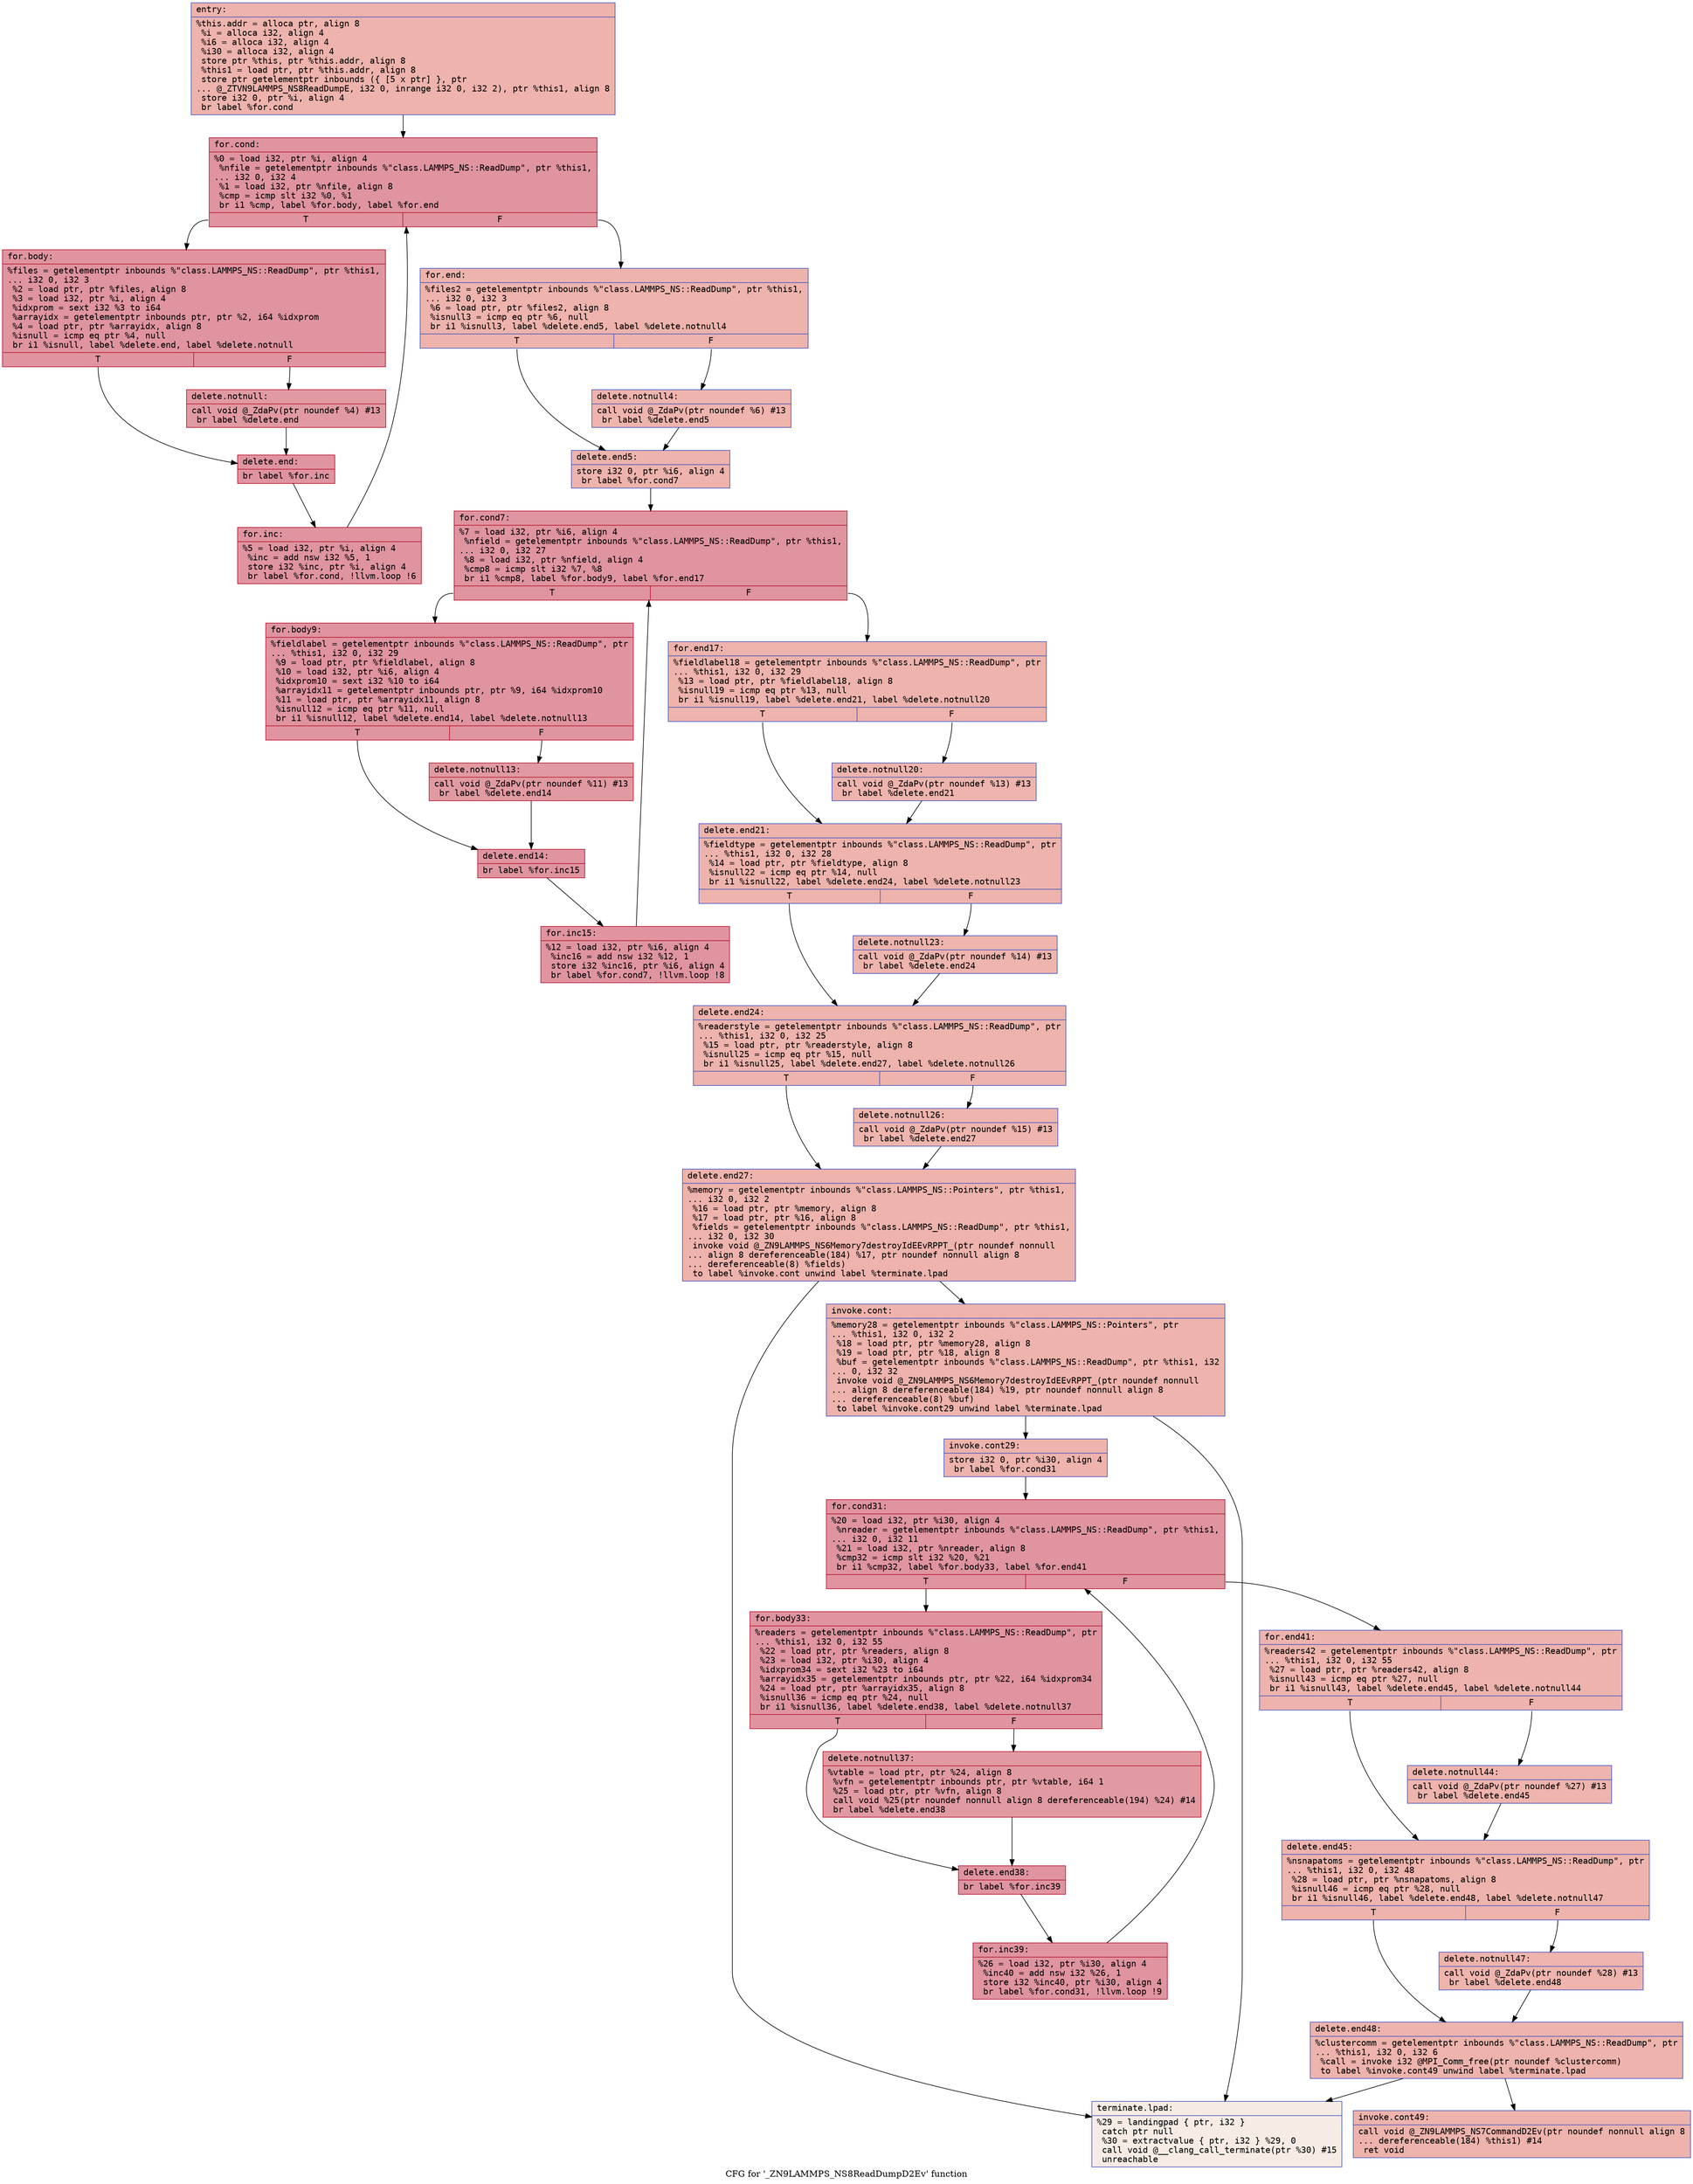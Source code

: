 digraph "CFG for '_ZN9LAMMPS_NS8ReadDumpD2Ev' function" {
	label="CFG for '_ZN9LAMMPS_NS8ReadDumpD2Ev' function";

	Node0x5602382c72e0 [shape=record,color="#3d50c3ff", style=filled, fillcolor="#d6524470" fontname="Courier",label="{entry:\l|  %this.addr = alloca ptr, align 8\l  %i = alloca i32, align 4\l  %i6 = alloca i32, align 4\l  %i30 = alloca i32, align 4\l  store ptr %this, ptr %this.addr, align 8\l  %this1 = load ptr, ptr %this.addr, align 8\l  store ptr getelementptr inbounds (\{ [5 x ptr] \}, ptr\l... @_ZTVN9LAMMPS_NS8ReadDumpE, i32 0, inrange i32 0, i32 2), ptr %this1, align 8\l  store i32 0, ptr %i, align 4\l  br label %for.cond\l}"];
	Node0x5602382c72e0 -> Node0x5602382cc0d0[tooltip="entry -> for.cond\nProbability 100.00%" ];
	Node0x5602382cc0d0 [shape=record,color="#b70d28ff", style=filled, fillcolor="#b70d2870" fontname="Courier",label="{for.cond:\l|  %0 = load i32, ptr %i, align 4\l  %nfile = getelementptr inbounds %\"class.LAMMPS_NS::ReadDump\", ptr %this1,\l... i32 0, i32 4\l  %1 = load i32, ptr %nfile, align 8\l  %cmp = icmp slt i32 %0, %1\l  br i1 %cmp, label %for.body, label %for.end\l|{<s0>T|<s1>F}}"];
	Node0x5602382cc0d0:s0 -> Node0x5602382cc420[tooltip="for.cond -> for.body\nProbability 96.88%" ];
	Node0x5602382cc0d0:s1 -> Node0x5602382cc470[tooltip="for.cond -> for.end\nProbability 3.12%" ];
	Node0x5602382cc420 [shape=record,color="#b70d28ff", style=filled, fillcolor="#b70d2870" fontname="Courier",label="{for.body:\l|  %files = getelementptr inbounds %\"class.LAMMPS_NS::ReadDump\", ptr %this1,\l... i32 0, i32 3\l  %2 = load ptr, ptr %files, align 8\l  %3 = load i32, ptr %i, align 4\l  %idxprom = sext i32 %3 to i64\l  %arrayidx = getelementptr inbounds ptr, ptr %2, i64 %idxprom\l  %4 = load ptr, ptr %arrayidx, align 8\l  %isnull = icmp eq ptr %4, null\l  br i1 %isnull, label %delete.end, label %delete.notnull\l|{<s0>T|<s1>F}}"];
	Node0x5602382cc420:s0 -> Node0x5602382ccba0[tooltip="for.body -> delete.end\nProbability 37.50%" ];
	Node0x5602382cc420:s1 -> Node0x5602382ccc20[tooltip="for.body -> delete.notnull\nProbability 62.50%" ];
	Node0x5602382ccc20 [shape=record,color="#b70d28ff", style=filled, fillcolor="#bb1b2c70" fontname="Courier",label="{delete.notnull:\l|  call void @_ZdaPv(ptr noundef %4) #13\l  br label %delete.end\l}"];
	Node0x5602382ccc20 -> Node0x5602382ccba0[tooltip="delete.notnull -> delete.end\nProbability 100.00%" ];
	Node0x5602382ccba0 [shape=record,color="#b70d28ff", style=filled, fillcolor="#b70d2870" fontname="Courier",label="{delete.end:\l|  br label %for.inc\l}"];
	Node0x5602382ccba0 -> Node0x5602382c7560[tooltip="delete.end -> for.inc\nProbability 100.00%" ];
	Node0x5602382c7560 [shape=record,color="#b70d28ff", style=filled, fillcolor="#b70d2870" fontname="Courier",label="{for.inc:\l|  %5 = load i32, ptr %i, align 4\l  %inc = add nsw i32 %5, 1\l  store i32 %inc, ptr %i, align 4\l  br label %for.cond, !llvm.loop !6\l}"];
	Node0x5602382c7560 -> Node0x5602382cc0d0[tooltip="for.inc -> for.cond\nProbability 100.00%" ];
	Node0x5602382cc470 [shape=record,color="#3d50c3ff", style=filled, fillcolor="#d6524470" fontname="Courier",label="{for.end:\l|  %files2 = getelementptr inbounds %\"class.LAMMPS_NS::ReadDump\", ptr %this1,\l... i32 0, i32 3\l  %6 = load ptr, ptr %files2, align 8\l  %isnull3 = icmp eq ptr %6, null\l  br i1 %isnull3, label %delete.end5, label %delete.notnull4\l|{<s0>T|<s1>F}}"];
	Node0x5602382cc470:s0 -> Node0x5602382da820[tooltip="for.end -> delete.end5\nProbability 37.50%" ];
	Node0x5602382cc470:s1 -> Node0x5602382da8a0[tooltip="for.end -> delete.notnull4\nProbability 62.50%" ];
	Node0x5602382da8a0 [shape=record,color="#3d50c3ff", style=filled, fillcolor="#d8564670" fontname="Courier",label="{delete.notnull4:\l|  call void @_ZdaPv(ptr noundef %6) #13\l  br label %delete.end5\l}"];
	Node0x5602382da8a0 -> Node0x5602382da820[tooltip="delete.notnull4 -> delete.end5\nProbability 100.00%" ];
	Node0x5602382da820 [shape=record,color="#3d50c3ff", style=filled, fillcolor="#d6524470" fontname="Courier",label="{delete.end5:\l|  store i32 0, ptr %i6, align 4\l  br label %for.cond7\l}"];
	Node0x5602382da820 -> Node0x5602382dac40[tooltip="delete.end5 -> for.cond7\nProbability 100.00%" ];
	Node0x5602382dac40 [shape=record,color="#b70d28ff", style=filled, fillcolor="#b70d2870" fontname="Courier",label="{for.cond7:\l|  %7 = load i32, ptr %i6, align 4\l  %nfield = getelementptr inbounds %\"class.LAMMPS_NS::ReadDump\", ptr %this1,\l... i32 0, i32 27\l  %8 = load i32, ptr %nfield, align 4\l  %cmp8 = icmp slt i32 %7, %8\l  br i1 %cmp8, label %for.body9, label %for.end17\l|{<s0>T|<s1>F}}"];
	Node0x5602382dac40:s0 -> Node0x5602382db100[tooltip="for.cond7 -> for.body9\nProbability 96.88%" ];
	Node0x5602382dac40:s1 -> Node0x5602382db180[tooltip="for.cond7 -> for.end17\nProbability 3.12%" ];
	Node0x5602382db100 [shape=record,color="#b70d28ff", style=filled, fillcolor="#b70d2870" fontname="Courier",label="{for.body9:\l|  %fieldlabel = getelementptr inbounds %\"class.LAMMPS_NS::ReadDump\", ptr\l... %this1, i32 0, i32 29\l  %9 = load ptr, ptr %fieldlabel, align 8\l  %10 = load i32, ptr %i6, align 4\l  %idxprom10 = sext i32 %10 to i64\l  %arrayidx11 = getelementptr inbounds ptr, ptr %9, i64 %idxprom10\l  %11 = load ptr, ptr %arrayidx11, align 8\l  %isnull12 = icmp eq ptr %11, null\l  br i1 %isnull12, label %delete.end14, label %delete.notnull13\l|{<s0>T|<s1>F}}"];
	Node0x5602382db100:s0 -> Node0x5602382db750[tooltip="for.body9 -> delete.end14\nProbability 37.50%" ];
	Node0x5602382db100:s1 -> Node0x5602382db800[tooltip="for.body9 -> delete.notnull13\nProbability 62.50%" ];
	Node0x5602382db800 [shape=record,color="#b70d28ff", style=filled, fillcolor="#bb1b2c70" fontname="Courier",label="{delete.notnull13:\l|  call void @_ZdaPv(ptr noundef %11) #13\l  br label %delete.end14\l}"];
	Node0x5602382db800 -> Node0x5602382db750[tooltip="delete.notnull13 -> delete.end14\nProbability 100.00%" ];
	Node0x5602382db750 [shape=record,color="#b70d28ff", style=filled, fillcolor="#b70d2870" fontname="Courier",label="{delete.end14:\l|  br label %for.inc15\l}"];
	Node0x5602382db750 -> Node0x5602382dbb60[tooltip="delete.end14 -> for.inc15\nProbability 100.00%" ];
	Node0x5602382dbb60 [shape=record,color="#b70d28ff", style=filled, fillcolor="#b70d2870" fontname="Courier",label="{for.inc15:\l|  %12 = load i32, ptr %i6, align 4\l  %inc16 = add nsw i32 %12, 1\l  store i32 %inc16, ptr %i6, align 4\l  br label %for.cond7, !llvm.loop !8\l}"];
	Node0x5602382dbb60 -> Node0x5602382dac40[tooltip="for.inc15 -> for.cond7\nProbability 100.00%" ];
	Node0x5602382db180 [shape=record,color="#3d50c3ff", style=filled, fillcolor="#d6524470" fontname="Courier",label="{for.end17:\l|  %fieldlabel18 = getelementptr inbounds %\"class.LAMMPS_NS::ReadDump\", ptr\l... %this1, i32 0, i32 29\l  %13 = load ptr, ptr %fieldlabel18, align 8\l  %isnull19 = icmp eq ptr %13, null\l  br i1 %isnull19, label %delete.end21, label %delete.notnull20\l|{<s0>T|<s1>F}}"];
	Node0x5602382db180:s0 -> Node0x5602382dc190[tooltip="for.end17 -> delete.end21\nProbability 37.50%" ];
	Node0x5602382db180:s1 -> Node0x5602382dc240[tooltip="for.end17 -> delete.notnull20\nProbability 62.50%" ];
	Node0x5602382dc240 [shape=record,color="#3d50c3ff", style=filled, fillcolor="#d8564670" fontname="Courier",label="{delete.notnull20:\l|  call void @_ZdaPv(ptr noundef %13) #13\l  br label %delete.end21\l}"];
	Node0x5602382dc240 -> Node0x5602382dc190[tooltip="delete.notnull20 -> delete.end21\nProbability 100.00%" ];
	Node0x5602382dc190 [shape=record,color="#3d50c3ff", style=filled, fillcolor="#d6524470" fontname="Courier",label="{delete.end21:\l|  %fieldtype = getelementptr inbounds %\"class.LAMMPS_NS::ReadDump\", ptr\l... %this1, i32 0, i32 28\l  %14 = load ptr, ptr %fieldtype, align 8\l  %isnull22 = icmp eq ptr %14, null\l  br i1 %isnull22, label %delete.end24, label %delete.notnull23\l|{<s0>T|<s1>F}}"];
	Node0x5602382dc190:s0 -> Node0x5602382dc710[tooltip="delete.end21 -> delete.end24\nProbability 37.50%" ];
	Node0x5602382dc190:s1 -> Node0x5602382dc7c0[tooltip="delete.end21 -> delete.notnull23\nProbability 62.50%" ];
	Node0x5602382dc7c0 [shape=record,color="#3d50c3ff", style=filled, fillcolor="#d8564670" fontname="Courier",label="{delete.notnull23:\l|  call void @_ZdaPv(ptr noundef %14) #13\l  br label %delete.end24\l}"];
	Node0x5602382dc7c0 -> Node0x5602382dc710[tooltip="delete.notnull23 -> delete.end24\nProbability 100.00%" ];
	Node0x5602382dc710 [shape=record,color="#3d50c3ff", style=filled, fillcolor="#d6524470" fontname="Courier",label="{delete.end24:\l|  %readerstyle = getelementptr inbounds %\"class.LAMMPS_NS::ReadDump\", ptr\l... %this1, i32 0, i32 25\l  %15 = load ptr, ptr %readerstyle, align 8\l  %isnull25 = icmp eq ptr %15, null\l  br i1 %isnull25, label %delete.end27, label %delete.notnull26\l|{<s0>T|<s1>F}}"];
	Node0x5602382dc710:s0 -> Node0x5602382dcc70[tooltip="delete.end24 -> delete.end27\nProbability 37.50%" ];
	Node0x5602382dc710:s1 -> Node0x5602382dcd20[tooltip="delete.end24 -> delete.notnull26\nProbability 62.50%" ];
	Node0x5602382dcd20 [shape=record,color="#3d50c3ff", style=filled, fillcolor="#d8564670" fontname="Courier",label="{delete.notnull26:\l|  call void @_ZdaPv(ptr noundef %15) #13\l  br label %delete.end27\l}"];
	Node0x5602382dcd20 -> Node0x5602382dcc70[tooltip="delete.notnull26 -> delete.end27\nProbability 100.00%" ];
	Node0x5602382dcc70 [shape=record,color="#3d50c3ff", style=filled, fillcolor="#d6524470" fontname="Courier",label="{delete.end27:\l|  %memory = getelementptr inbounds %\"class.LAMMPS_NS::Pointers\", ptr %this1,\l... i32 0, i32 2\l  %16 = load ptr, ptr %memory, align 8\l  %17 = load ptr, ptr %16, align 8\l  %fields = getelementptr inbounds %\"class.LAMMPS_NS::ReadDump\", ptr %this1,\l... i32 0, i32 30\l  invoke void @_ZN9LAMMPS_NS6Memory7destroyIdEEvRPPT_(ptr noundef nonnull\l... align 8 dereferenceable(184) %17, ptr noundef nonnull align 8\l... dereferenceable(8) %fields)\l          to label %invoke.cont unwind label %terminate.lpad\l}"];
	Node0x5602382dcc70 -> Node0x5602382dd8c0[tooltip="delete.end27 -> invoke.cont\nProbability 100.00%" ];
	Node0x5602382dcc70 -> Node0x5602382dd910[tooltip="delete.end27 -> terminate.lpad\nProbability 0.00%" ];
	Node0x5602382dd8c0 [shape=record,color="#3d50c3ff", style=filled, fillcolor="#d6524470" fontname="Courier",label="{invoke.cont:\l|  %memory28 = getelementptr inbounds %\"class.LAMMPS_NS::Pointers\", ptr\l... %this1, i32 0, i32 2\l  %18 = load ptr, ptr %memory28, align 8\l  %19 = load ptr, ptr %18, align 8\l  %buf = getelementptr inbounds %\"class.LAMMPS_NS::ReadDump\", ptr %this1, i32\l... 0, i32 32\l  invoke void @_ZN9LAMMPS_NS6Memory7destroyIdEEvRPPT_(ptr noundef nonnull\l... align 8 dereferenceable(184) %19, ptr noundef nonnull align 8\l... dereferenceable(8) %buf)\l          to label %invoke.cont29 unwind label %terminate.lpad\l}"];
	Node0x5602382dd8c0 -> Node0x5602382dde80[tooltip="invoke.cont -> invoke.cont29\nProbability 100.00%" ];
	Node0x5602382dd8c0 -> Node0x5602382dd910[tooltip="invoke.cont -> terminate.lpad\nProbability 0.00%" ];
	Node0x5602382dde80 [shape=record,color="#3d50c3ff", style=filled, fillcolor="#d6524470" fontname="Courier",label="{invoke.cont29:\l|  store i32 0, ptr %i30, align 4\l  br label %for.cond31\l}"];
	Node0x5602382dde80 -> Node0x5602382de140[tooltip="invoke.cont29 -> for.cond31\nProbability 100.00%" ];
	Node0x5602382de140 [shape=record,color="#b70d28ff", style=filled, fillcolor="#b70d2870" fontname="Courier",label="{for.cond31:\l|  %20 = load i32, ptr %i30, align 4\l  %nreader = getelementptr inbounds %\"class.LAMMPS_NS::ReadDump\", ptr %this1,\l... i32 0, i32 11\l  %21 = load i32, ptr %nreader, align 8\l  %cmp32 = icmp slt i32 %20, %21\l  br i1 %cmp32, label %for.body33, label %for.end41\l|{<s0>T|<s1>F}}"];
	Node0x5602382de140:s0 -> Node0x5602382de450[tooltip="for.cond31 -> for.body33\nProbability 96.88%" ];
	Node0x5602382de140:s1 -> Node0x5602382de4a0[tooltip="for.cond31 -> for.end41\nProbability 3.12%" ];
	Node0x5602382de450 [shape=record,color="#b70d28ff", style=filled, fillcolor="#b70d2870" fontname="Courier",label="{for.body33:\l|  %readers = getelementptr inbounds %\"class.LAMMPS_NS::ReadDump\", ptr\l... %this1, i32 0, i32 55\l  %22 = load ptr, ptr %readers, align 8\l  %23 = load i32, ptr %i30, align 4\l  %idxprom34 = sext i32 %23 to i64\l  %arrayidx35 = getelementptr inbounds ptr, ptr %22, i64 %idxprom34\l  %24 = load ptr, ptr %arrayidx35, align 8\l  %isnull36 = icmp eq ptr %24, null\l  br i1 %isnull36, label %delete.end38, label %delete.notnull37\l|{<s0>T|<s1>F}}"];
	Node0x5602382de450:s0 -> Node0x5602382deac0[tooltip="for.body33 -> delete.end38\nProbability 37.50%" ];
	Node0x5602382de450:s1 -> Node0x5602382deb70[tooltip="for.body33 -> delete.notnull37\nProbability 62.50%" ];
	Node0x5602382deb70 [shape=record,color="#b70d28ff", style=filled, fillcolor="#bb1b2c70" fontname="Courier",label="{delete.notnull37:\l|  %vtable = load ptr, ptr %24, align 8\l  %vfn = getelementptr inbounds ptr, ptr %vtable, i64 1\l  %25 = load ptr, ptr %vfn, align 8\l  call void %25(ptr noundef nonnull align 8 dereferenceable(194) %24) #14\l  br label %delete.end38\l}"];
	Node0x5602382deb70 -> Node0x5602382deac0[tooltip="delete.notnull37 -> delete.end38\nProbability 100.00%" ];
	Node0x5602382deac0 [shape=record,color="#b70d28ff", style=filled, fillcolor="#b70d2870" fontname="Courier",label="{delete.end38:\l|  br label %for.inc39\l}"];
	Node0x5602382deac0 -> Node0x5602382df0b0[tooltip="delete.end38 -> for.inc39\nProbability 100.00%" ];
	Node0x5602382df0b0 [shape=record,color="#b70d28ff", style=filled, fillcolor="#b70d2870" fontname="Courier",label="{for.inc39:\l|  %26 = load i32, ptr %i30, align 4\l  %inc40 = add nsw i32 %26, 1\l  store i32 %inc40, ptr %i30, align 4\l  br label %for.cond31, !llvm.loop !9\l}"];
	Node0x5602382df0b0 -> Node0x5602382de140[tooltip="for.inc39 -> for.cond31\nProbability 100.00%" ];
	Node0x5602382de4a0 [shape=record,color="#3d50c3ff", style=filled, fillcolor="#d6524470" fontname="Courier",label="{for.end41:\l|  %readers42 = getelementptr inbounds %\"class.LAMMPS_NS::ReadDump\", ptr\l... %this1, i32 0, i32 55\l  %27 = load ptr, ptr %readers42, align 8\l  %isnull43 = icmp eq ptr %27, null\l  br i1 %isnull43, label %delete.end45, label %delete.notnull44\l|{<s0>T|<s1>F}}"];
	Node0x5602382de4a0:s0 -> Node0x5602382df710[tooltip="for.end41 -> delete.end45\nProbability 37.50%" ];
	Node0x5602382de4a0:s1 -> Node0x5602382df7c0[tooltip="for.end41 -> delete.notnull44\nProbability 62.50%" ];
	Node0x5602382df7c0 [shape=record,color="#3d50c3ff", style=filled, fillcolor="#d8564670" fontname="Courier",label="{delete.notnull44:\l|  call void @_ZdaPv(ptr noundef %27) #13\l  br label %delete.end45\l}"];
	Node0x5602382df7c0 -> Node0x5602382df710[tooltip="delete.notnull44 -> delete.end45\nProbability 100.00%" ];
	Node0x5602382df710 [shape=record,color="#3d50c3ff", style=filled, fillcolor="#d6524470" fontname="Courier",label="{delete.end45:\l|  %nsnapatoms = getelementptr inbounds %\"class.LAMMPS_NS::ReadDump\", ptr\l... %this1, i32 0, i32 48\l  %28 = load ptr, ptr %nsnapatoms, align 8\l  %isnull46 = icmp eq ptr %28, null\l  br i1 %isnull46, label %delete.end48, label %delete.notnull47\l|{<s0>T|<s1>F}}"];
	Node0x5602382df710:s0 -> Node0x5602382dfc90[tooltip="delete.end45 -> delete.end48\nProbability 37.50%" ];
	Node0x5602382df710:s1 -> Node0x5602382dfd40[tooltip="delete.end45 -> delete.notnull47\nProbability 62.50%" ];
	Node0x5602382dfd40 [shape=record,color="#3d50c3ff", style=filled, fillcolor="#d8564670" fontname="Courier",label="{delete.notnull47:\l|  call void @_ZdaPv(ptr noundef %28) #13\l  br label %delete.end48\l}"];
	Node0x5602382dfd40 -> Node0x5602382dfc90[tooltip="delete.notnull47 -> delete.end48\nProbability 100.00%" ];
	Node0x5602382dfc90 [shape=record,color="#3d50c3ff", style=filled, fillcolor="#d6524470" fontname="Courier",label="{delete.end48:\l|  %clustercomm = getelementptr inbounds %\"class.LAMMPS_NS::ReadDump\", ptr\l... %this1, i32 0, i32 6\l  %call = invoke i32 @MPI_Comm_free(ptr noundef %clustercomm)\l          to label %invoke.cont49 unwind label %terminate.lpad\l}"];
	Node0x5602382dfc90 -> Node0x5602382e00e0[tooltip="delete.end48 -> invoke.cont49\nProbability 100.00%" ];
	Node0x5602382dfc90 -> Node0x5602382dd910[tooltip="delete.end48 -> terminate.lpad\nProbability 0.00%" ];
	Node0x5602382e00e0 [shape=record,color="#3d50c3ff", style=filled, fillcolor="#d6524470" fontname="Courier",label="{invoke.cont49:\l|  call void @_ZN9LAMMPS_NS7CommandD2Ev(ptr noundef nonnull align 8\l... dereferenceable(184) %this1) #14\l  ret void\l}"];
	Node0x5602382dd910 [shape=record,color="#3d50c3ff", style=filled, fillcolor="#ecd3c570" fontname="Courier",label="{terminate.lpad:\l|  %29 = landingpad \{ ptr, i32 \}\l          catch ptr null\l  %30 = extractvalue \{ ptr, i32 \} %29, 0\l  call void @__clang_call_terminate(ptr %30) #15\l  unreachable\l}"];
}
